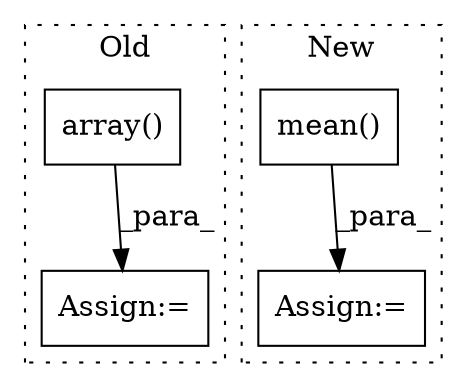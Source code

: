 digraph G {
subgraph cluster0 {
1 [label="array()" a="75" s="1769,1782" l="9,1" shape="box"];
4 [label="Assign:=" a="68" s="2195" l="3" shape="box"];
label = "Old";
style="dotted";
}
subgraph cluster1 {
2 [label="mean()" a="75" s="1328" l="39" shape="box"];
3 [label="Assign:=" a="68" s="1325" l="3" shape="box"];
label = "New";
style="dotted";
}
1 -> 4 [label="_para_"];
2 -> 3 [label="_para_"];
}